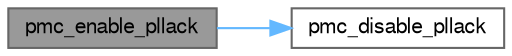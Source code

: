 digraph "pmc_enable_pllack"
{
 // LATEX_PDF_SIZE
  bgcolor="transparent";
  edge [fontname=FreeSans,fontsize=10,labelfontname=FreeSans,labelfontsize=10];
  node [fontname=FreeSans,fontsize=10,shape=box,height=0.2,width=0.4];
  rankdir="LR";
  Node1 [label="pmc_enable_pllack",height=0.2,width=0.4,color="gray40", fillcolor="grey60", style="filled", fontcolor="black",tooltip="Enable PLLA clock."];
  Node1 -> Node2 [color="steelblue1",style="solid"];
  Node2 [label="pmc_disable_pllack",height=0.2,width=0.4,color="grey40", fillcolor="white", style="filled",URL="$group__sam__drivers__pmc__group.html#ga900acad46d606030709e13d0ad5cd524",tooltip="Disable PLLA clock."];
}
